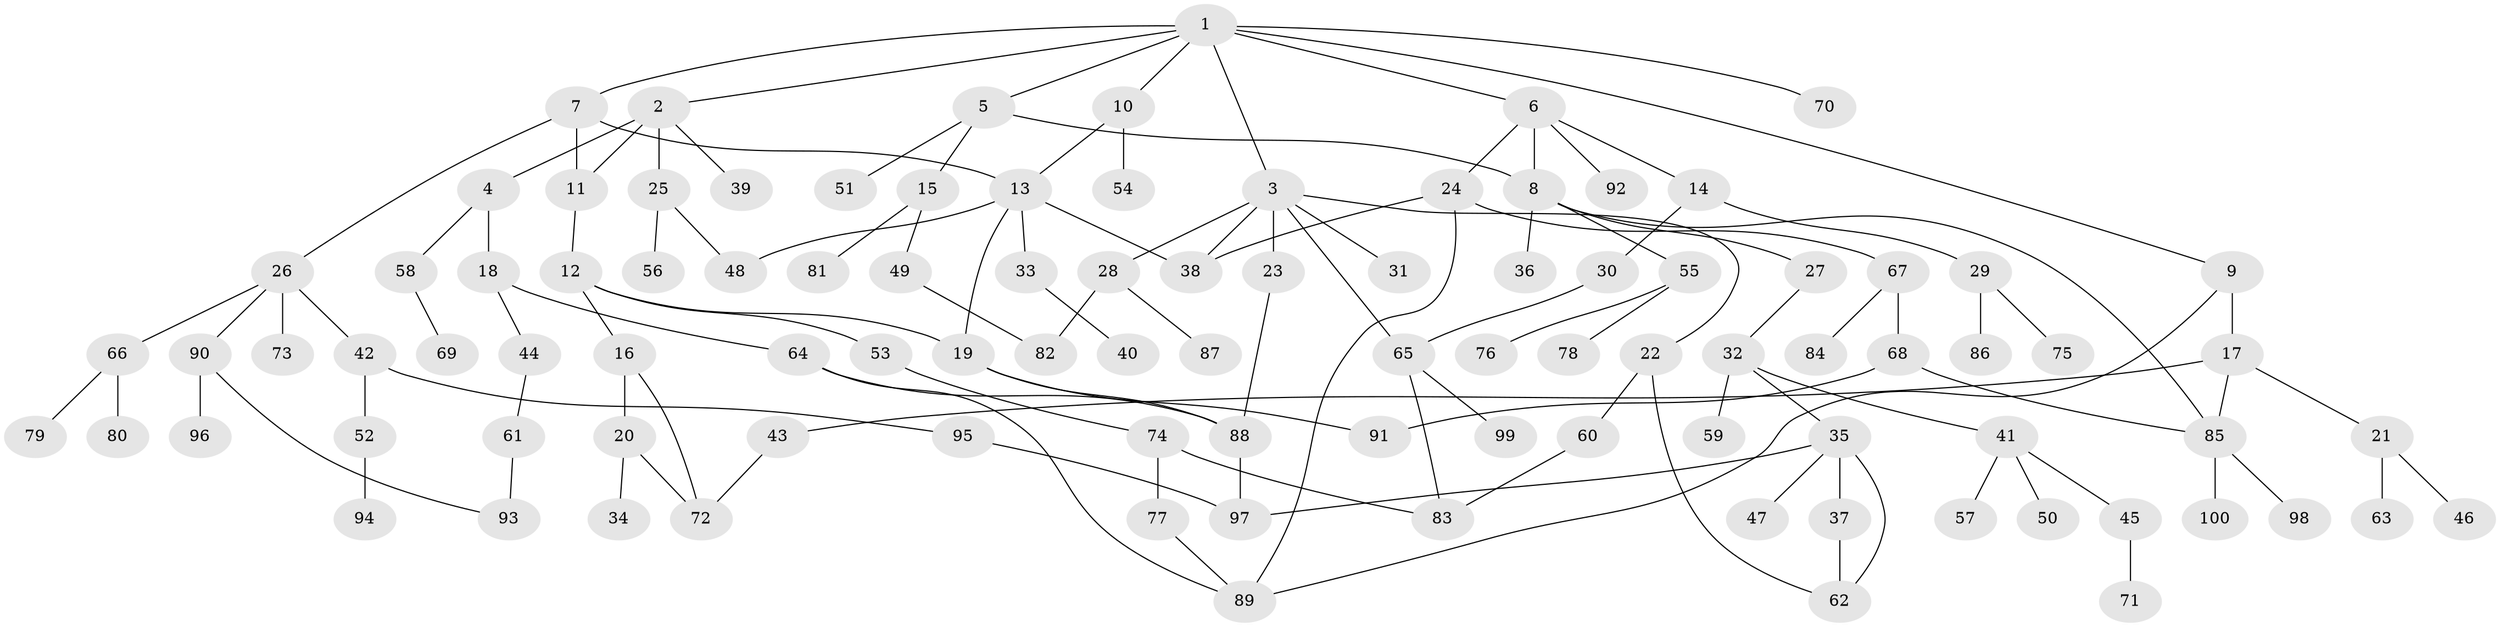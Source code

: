 // Generated by graph-tools (version 1.1) at 2025/11/02/21/25 10:11:06]
// undirected, 100 vertices, 125 edges
graph export_dot {
graph [start="1"]
  node [color=gray90,style=filled];
  1;
  2;
  3;
  4;
  5;
  6;
  7;
  8;
  9;
  10;
  11;
  12;
  13;
  14;
  15;
  16;
  17;
  18;
  19;
  20;
  21;
  22;
  23;
  24;
  25;
  26;
  27;
  28;
  29;
  30;
  31;
  32;
  33;
  34;
  35;
  36;
  37;
  38;
  39;
  40;
  41;
  42;
  43;
  44;
  45;
  46;
  47;
  48;
  49;
  50;
  51;
  52;
  53;
  54;
  55;
  56;
  57;
  58;
  59;
  60;
  61;
  62;
  63;
  64;
  65;
  66;
  67;
  68;
  69;
  70;
  71;
  72;
  73;
  74;
  75;
  76;
  77;
  78;
  79;
  80;
  81;
  82;
  83;
  84;
  85;
  86;
  87;
  88;
  89;
  90;
  91;
  92;
  93;
  94;
  95;
  96;
  97;
  98;
  99;
  100;
  1 -- 2;
  1 -- 3;
  1 -- 5;
  1 -- 6;
  1 -- 7;
  1 -- 9;
  1 -- 10;
  1 -- 70;
  2 -- 4;
  2 -- 25;
  2 -- 39;
  2 -- 11;
  3 -- 22;
  3 -- 23;
  3 -- 28;
  3 -- 31;
  3 -- 65;
  3 -- 38;
  4 -- 18;
  4 -- 58;
  5 -- 8;
  5 -- 15;
  5 -- 51;
  6 -- 14;
  6 -- 24;
  6 -- 92;
  6 -- 8;
  7 -- 11;
  7 -- 13;
  7 -- 26;
  8 -- 27;
  8 -- 36;
  8 -- 55;
  8 -- 85;
  9 -- 17;
  9 -- 89;
  10 -- 54;
  10 -- 13;
  11 -- 12;
  12 -- 16;
  12 -- 53;
  12 -- 19;
  13 -- 19;
  13 -- 33;
  13 -- 38;
  13 -- 48;
  14 -- 29;
  14 -- 30;
  15 -- 49;
  15 -- 81;
  16 -- 20;
  16 -- 72;
  17 -- 21;
  17 -- 43;
  17 -- 85;
  18 -- 44;
  18 -- 64;
  19 -- 91;
  19 -- 88;
  20 -- 34;
  20 -- 72;
  21 -- 46;
  21 -- 63;
  22 -- 60;
  22 -- 62;
  23 -- 88;
  24 -- 67;
  24 -- 89;
  24 -- 38;
  25 -- 48;
  25 -- 56;
  26 -- 42;
  26 -- 66;
  26 -- 73;
  26 -- 90;
  27 -- 32;
  28 -- 87;
  28 -- 82;
  29 -- 75;
  29 -- 86;
  30 -- 65;
  32 -- 35;
  32 -- 41;
  32 -- 59;
  33 -- 40;
  35 -- 37;
  35 -- 47;
  35 -- 62;
  35 -- 97;
  37 -- 62;
  41 -- 45;
  41 -- 50;
  41 -- 57;
  42 -- 52;
  42 -- 95;
  43 -- 72;
  44 -- 61;
  45 -- 71;
  49 -- 82;
  52 -- 94;
  53 -- 74;
  55 -- 76;
  55 -- 78;
  58 -- 69;
  60 -- 83;
  61 -- 93;
  64 -- 89;
  64 -- 88;
  65 -- 83;
  65 -- 99;
  66 -- 79;
  66 -- 80;
  67 -- 68;
  67 -- 84;
  68 -- 85;
  68 -- 91;
  74 -- 77;
  74 -- 83;
  77 -- 89;
  85 -- 98;
  85 -- 100;
  88 -- 97;
  90 -- 96;
  90 -- 93;
  95 -- 97;
}
